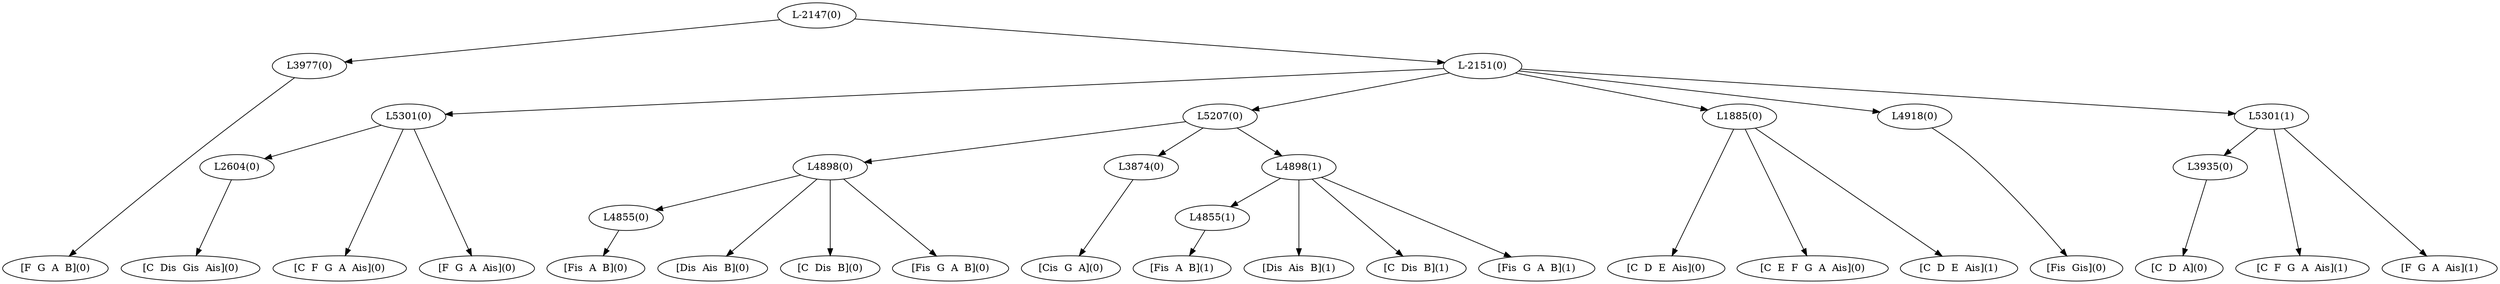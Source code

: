 digraph sample{
"L3977(0)"->"[F  G  A  B](0)"
"L2604(0)"->"[C  Dis  Gis  Ais](0)"
"L5301(0)"->"[C  F  G  A  Ais](0)"
"L5301(0)"->"L2604(0)"
"L5301(0)"->"[F  G  A  Ais](0)"
"L4855(0)"->"[Fis  A  B](0)"
"L4898(0)"->"[Dis  Ais  B](0)"
"L4898(0)"->"[C  Dis  B](0)"
"L4898(0)"->"L4855(0)"
"L4898(0)"->"[Fis  G  A  B](0)"
"L3874(0)"->"[Cis  G  A](0)"
"L4855(1)"->"[Fis  A  B](1)"
"L4898(1)"->"[Dis  Ais  B](1)"
"L4898(1)"->"[C  Dis  B](1)"
"L4898(1)"->"L4855(1)"
"L4898(1)"->"[Fis  G  A  B](1)"
"L5207(0)"->"L4898(0)"
"L5207(0)"->"L3874(0)"
"L5207(0)"->"L4898(1)"
"L1885(0)"->"[C  D  E  Ais](0)"
"L1885(0)"->"[C  E  F  G  A  Ais](0)"
"L1885(0)"->"[C  D  E  Ais](1)"
"L4918(0)"->"[Fis  Gis](0)"
"L3935(0)"->"[C  D  A](0)"
"L5301(1)"->"[C  F  G  A  Ais](1)"
"L5301(1)"->"L3935(0)"
"L5301(1)"->"[F  G  A  Ais](1)"
"L-2151(0)"->"L5301(0)"
"L-2151(0)"->"L5207(0)"
"L-2151(0)"->"L1885(0)"
"L-2151(0)"->"L4918(0)"
"L-2151(0)"->"L5301(1)"
"L-2147(0)"->"L3977(0)"
"L-2147(0)"->"L-2151(0)"
{rank = min; "L-2147(0)"}
{rank = same; "L3977(0)"; "L-2151(0)";}
{rank = same; "L5301(0)"; "L5207(0)"; "L1885(0)"; "L4918(0)"; "L5301(1)";}
{rank = same; "L2604(0)"; "L4898(0)"; "L3874(0)"; "L4898(1)"; "L3935(0)";}
{rank = same; "L4855(0)"; "L4855(1)";}
{rank = max; "[C  D  A](0)"; "[C  D  E  Ais](0)"; "[C  D  E  Ais](1)"; "[C  Dis  B](0)"; "[C  Dis  B](1)"; "[C  Dis  Gis  Ais](0)"; "[C  E  F  G  A  Ais](0)"; "[C  F  G  A  Ais](0)"; "[C  F  G  A  Ais](1)"; "[Cis  G  A](0)"; "[Dis  Ais  B](0)"; "[Dis  Ais  B](1)"; "[F  G  A  Ais](0)"; "[F  G  A  Ais](1)"; "[F  G  A  B](0)"; "[Fis  A  B](0)"; "[Fis  A  B](1)"; "[Fis  G  A  B](0)"; "[Fis  G  A  B](1)"; "[Fis  Gis](0)";}
}
